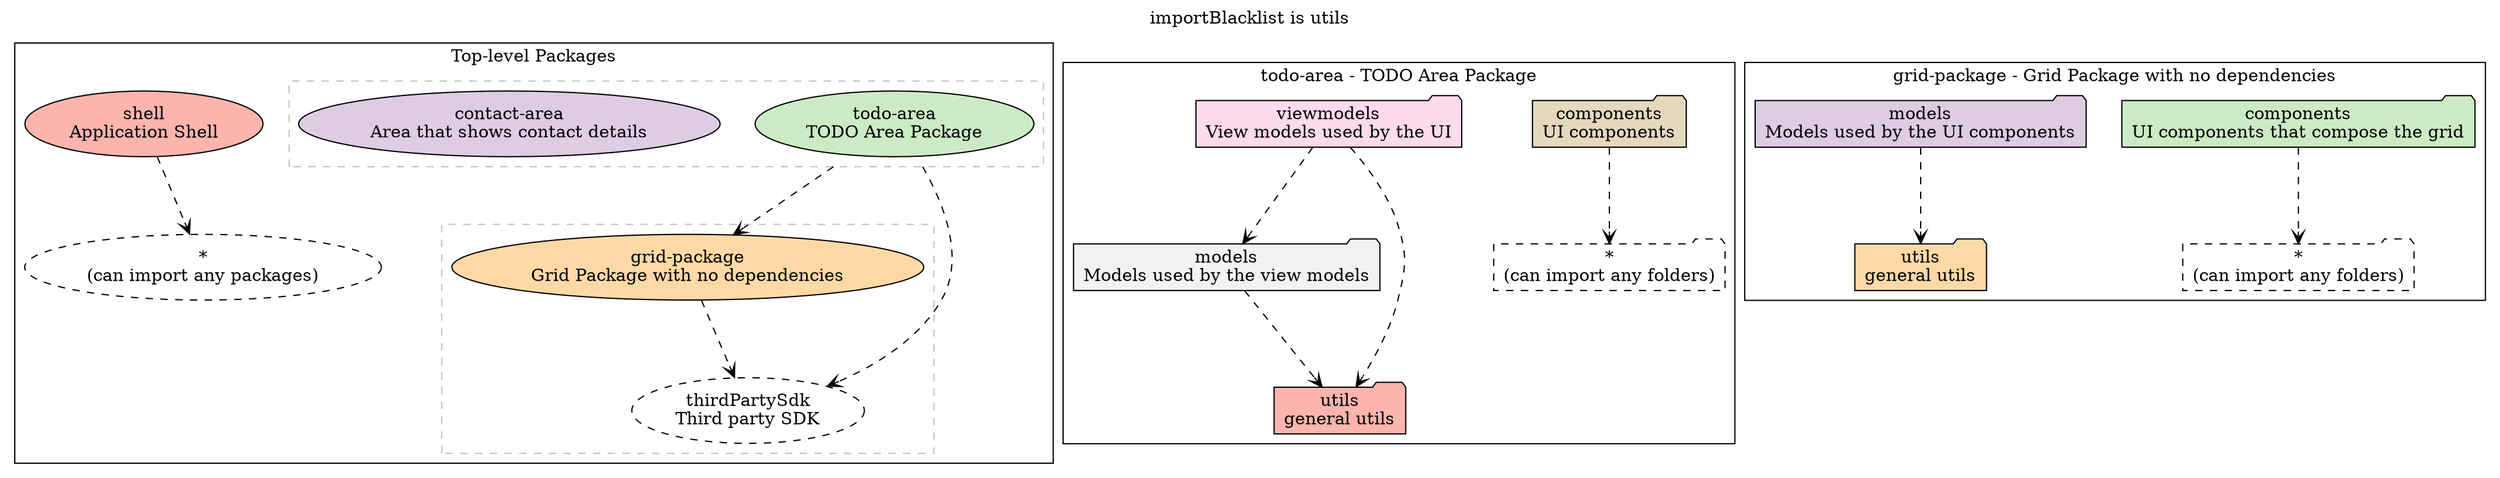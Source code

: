 /* Header ================================= */
/* auto-generated by tslint-folders-diagrams docs tool at January 23, 2020, 5:56 PM*/
digraph packages {
  /* Graph settings ================================= */
  graph [
    // needed to allow edge to have *cluster* as a destination:
    compound=true
    label = "importBlacklist is utils"
    labelloc = t
    
    //dpi = 200
    ranksep=0.65
    nodesep=0.40
    rankdir=TB
    
    style="filled"
    
    len=0
  ]
  
  /* Styling ================================= */
  graph [
    bgcolor="#FFFFFF"
    fillcolor="#FFFFFF"
  ]
  node [
    labeljust="l"
    colorscheme="pastel19"
    style=filled
    fillcolor=3
    shape=record
  ]
  
  edge [arrowhead="vee", arrowtail="vee", style=dashed, color="black"]
  
  /* Nodes and Clusters ================================= */
  subgraph cluster_C1 {
    labelloc = t
    
    node [shape="oval"]
    label = "Top-level Packages"
    {
    P1 [label="shell
Application Shell" fillcolor=1]
    }
    
    
    {
    node [style=dashed]
    P2 [label="*
(can import any packages)" fillcolor=2]
    }
    
    
    subgraph cluster_C2 {
      labelloc = t
      
      color = gray
      style=dashed
      label = ""
      {
      P3 [label="todo-area
TODO Area Package" fillcolor=3]
      }
      
      
      {
      P4 [label="contact-area
Area that shows contact details" fillcolor=4]
      }
      
      
    }
    
    subgraph cluster_C3 {
      labelloc = t
      
      color = gray
      style=dashed
      label = ""
      {
      P5 [label="grid-package
Grid Package with no dependencies" fillcolor=5]
      }
      
      
      {
      node [style=dashed]
      P6 [label="thirdPartySdk
Third party SDK" fillcolor=6]
      }
      
      
    }
    
  }
  
  subgraph cluster_C4 {
    labelloc = t
    
    node [shape="folder"]
    label = "todo-area - TODO Area Package"
    {
    P7 [label="components
UI components" fillcolor=7]
    }
    
    
    {
    P8 [label="viewmodels
View models used by the UI" fillcolor=8]
    }
    
    
    {
    P9 [label="models
Models used by the view models" fillcolor=9]
    }
    
    
    {
    P10 [label="utils
general utils" fillcolor=1]
    }
    
    
    {
    node [style=dashed]
    P11 [label="*
(can import any folders)" fillcolor=2]
    }
    
    
  }
  
  subgraph cluster_C5 {
    labelloc = t
    
    node [shape="folder"]
    label = "grid-package - Grid Package with no dependencies"
    {
    P12 [label="components
UI components that compose the grid" fillcolor=3]
    }
    
    
    {
    P13 [label="models
Models used by the UI components" fillcolor=4]
    }
    
    
    {
    P14 [label="utils
general utils" fillcolor=5]
    }
    
    
    {
    node [style=dashed]
    P15 [label="*
(can import any folders)" fillcolor=6]
    }
    
    
  }
  
  
  /* Edges ================================= */
  P1-> P2 [label=" " ]
  P3-> P5 [label=" "  ltail=cluster_C2]
  P3-> P6 [label=" "  ltail=cluster_C2]
  P5-> P6 [label=" " ]
  P7-> P11 [label=" " ]
  P8-> P9 [label=" " ]
  P8-> P10 [label=" " ]
  P9-> P10 [label=" " ]
  P12-> P15 [label=" " ]
  P13-> P14 [label=" " ]
  
}
